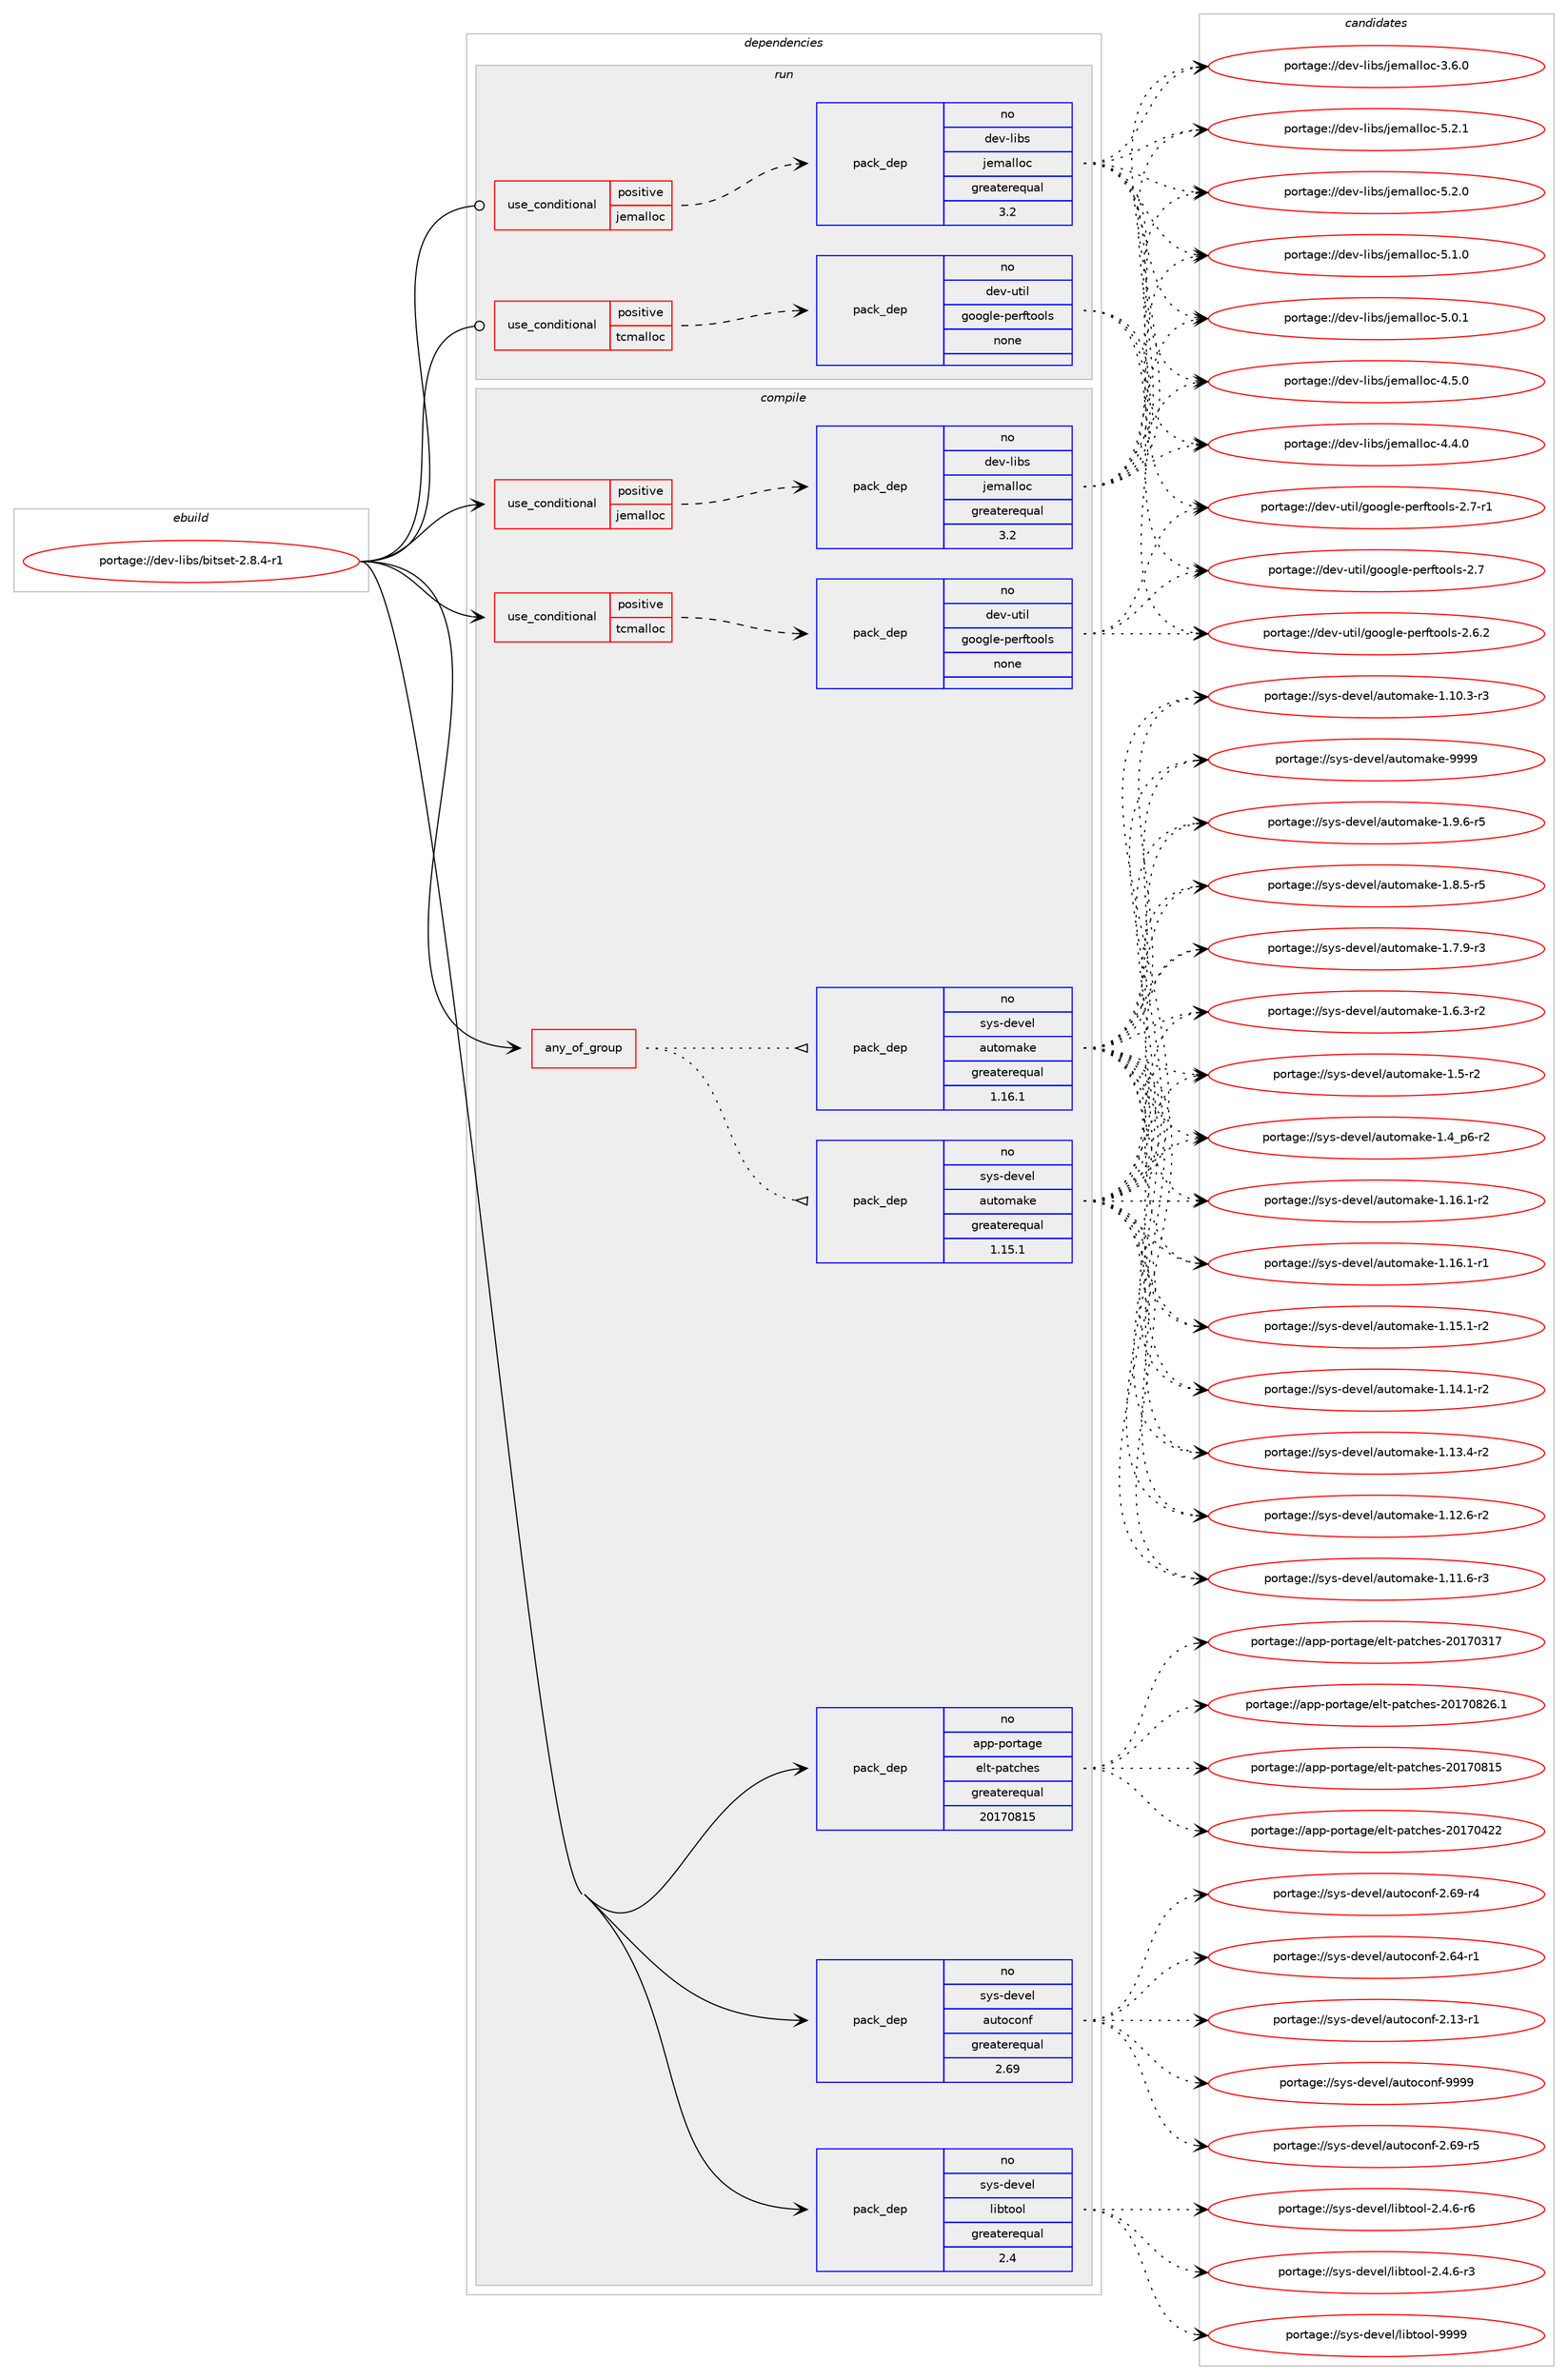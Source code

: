 digraph prolog {

# *************
# Graph options
# *************

newrank=true;
concentrate=true;
compound=true;
graph [rankdir=LR,fontname=Helvetica,fontsize=10,ranksep=1.5];#, ranksep=2.5, nodesep=0.2];
edge  [arrowhead=vee];
node  [fontname=Helvetica,fontsize=10];

# **********
# The ebuild
# **********

subgraph cluster_leftcol {
color=gray;
label=<<i>ebuild</i>>;
id [label="portage://dev-libs/bitset-2.8.4-r1", color=red, width=4, href="../dev-libs/bitset-2.8.4-r1.svg"];
}

# ****************
# The dependencies
# ****************

subgraph cluster_midcol {
color=gray;
label=<<i>dependencies</i>>;
subgraph cluster_compile {
fillcolor="#eeeeee";
style=filled;
label=<<i>compile</i>>;
subgraph any5139 {
dependency516234 [label=<<TABLE BORDER="0" CELLBORDER="1" CELLSPACING="0" CELLPADDING="4"><TR><TD CELLPADDING="10">any_of_group</TD></TR></TABLE>>, shape=none, color=red];subgraph pack384599 {
dependency516235 [label=<<TABLE BORDER="0" CELLBORDER="1" CELLSPACING="0" CELLPADDING="4" WIDTH="220"><TR><TD ROWSPAN="6" CELLPADDING="30">pack_dep</TD></TR><TR><TD WIDTH="110">no</TD></TR><TR><TD>sys-devel</TD></TR><TR><TD>automake</TD></TR><TR><TD>greaterequal</TD></TR><TR><TD>1.16.1</TD></TR></TABLE>>, shape=none, color=blue];
}
dependency516234:e -> dependency516235:w [weight=20,style="dotted",arrowhead="oinv"];
subgraph pack384600 {
dependency516236 [label=<<TABLE BORDER="0" CELLBORDER="1" CELLSPACING="0" CELLPADDING="4" WIDTH="220"><TR><TD ROWSPAN="6" CELLPADDING="30">pack_dep</TD></TR><TR><TD WIDTH="110">no</TD></TR><TR><TD>sys-devel</TD></TR><TR><TD>automake</TD></TR><TR><TD>greaterequal</TD></TR><TR><TD>1.15.1</TD></TR></TABLE>>, shape=none, color=blue];
}
dependency516234:e -> dependency516236:w [weight=20,style="dotted",arrowhead="oinv"];
}
id:e -> dependency516234:w [weight=20,style="solid",arrowhead="vee"];
subgraph cond126259 {
dependency516237 [label=<<TABLE BORDER="0" CELLBORDER="1" CELLSPACING="0" CELLPADDING="4"><TR><TD ROWSPAN="3" CELLPADDING="10">use_conditional</TD></TR><TR><TD>positive</TD></TR><TR><TD>jemalloc</TD></TR></TABLE>>, shape=none, color=red];
subgraph pack384601 {
dependency516238 [label=<<TABLE BORDER="0" CELLBORDER="1" CELLSPACING="0" CELLPADDING="4" WIDTH="220"><TR><TD ROWSPAN="6" CELLPADDING="30">pack_dep</TD></TR><TR><TD WIDTH="110">no</TD></TR><TR><TD>dev-libs</TD></TR><TR><TD>jemalloc</TD></TR><TR><TD>greaterequal</TD></TR><TR><TD>3.2</TD></TR></TABLE>>, shape=none, color=blue];
}
dependency516237:e -> dependency516238:w [weight=20,style="dashed",arrowhead="vee"];
}
id:e -> dependency516237:w [weight=20,style="solid",arrowhead="vee"];
subgraph cond126260 {
dependency516239 [label=<<TABLE BORDER="0" CELLBORDER="1" CELLSPACING="0" CELLPADDING="4"><TR><TD ROWSPAN="3" CELLPADDING="10">use_conditional</TD></TR><TR><TD>positive</TD></TR><TR><TD>tcmalloc</TD></TR></TABLE>>, shape=none, color=red];
subgraph pack384602 {
dependency516240 [label=<<TABLE BORDER="0" CELLBORDER="1" CELLSPACING="0" CELLPADDING="4" WIDTH="220"><TR><TD ROWSPAN="6" CELLPADDING="30">pack_dep</TD></TR><TR><TD WIDTH="110">no</TD></TR><TR><TD>dev-util</TD></TR><TR><TD>google-perftools</TD></TR><TR><TD>none</TD></TR><TR><TD></TD></TR></TABLE>>, shape=none, color=blue];
}
dependency516239:e -> dependency516240:w [weight=20,style="dashed",arrowhead="vee"];
}
id:e -> dependency516239:w [weight=20,style="solid",arrowhead="vee"];
subgraph pack384603 {
dependency516241 [label=<<TABLE BORDER="0" CELLBORDER="1" CELLSPACING="0" CELLPADDING="4" WIDTH="220"><TR><TD ROWSPAN="6" CELLPADDING="30">pack_dep</TD></TR><TR><TD WIDTH="110">no</TD></TR><TR><TD>app-portage</TD></TR><TR><TD>elt-patches</TD></TR><TR><TD>greaterequal</TD></TR><TR><TD>20170815</TD></TR></TABLE>>, shape=none, color=blue];
}
id:e -> dependency516241:w [weight=20,style="solid",arrowhead="vee"];
subgraph pack384604 {
dependency516242 [label=<<TABLE BORDER="0" CELLBORDER="1" CELLSPACING="0" CELLPADDING="4" WIDTH="220"><TR><TD ROWSPAN="6" CELLPADDING="30">pack_dep</TD></TR><TR><TD WIDTH="110">no</TD></TR><TR><TD>sys-devel</TD></TR><TR><TD>autoconf</TD></TR><TR><TD>greaterequal</TD></TR><TR><TD>2.69</TD></TR></TABLE>>, shape=none, color=blue];
}
id:e -> dependency516242:w [weight=20,style="solid",arrowhead="vee"];
subgraph pack384605 {
dependency516243 [label=<<TABLE BORDER="0" CELLBORDER="1" CELLSPACING="0" CELLPADDING="4" WIDTH="220"><TR><TD ROWSPAN="6" CELLPADDING="30">pack_dep</TD></TR><TR><TD WIDTH="110">no</TD></TR><TR><TD>sys-devel</TD></TR><TR><TD>libtool</TD></TR><TR><TD>greaterequal</TD></TR><TR><TD>2.4</TD></TR></TABLE>>, shape=none, color=blue];
}
id:e -> dependency516243:w [weight=20,style="solid",arrowhead="vee"];
}
subgraph cluster_compileandrun {
fillcolor="#eeeeee";
style=filled;
label=<<i>compile and run</i>>;
}
subgraph cluster_run {
fillcolor="#eeeeee";
style=filled;
label=<<i>run</i>>;
subgraph cond126261 {
dependency516244 [label=<<TABLE BORDER="0" CELLBORDER="1" CELLSPACING="0" CELLPADDING="4"><TR><TD ROWSPAN="3" CELLPADDING="10">use_conditional</TD></TR><TR><TD>positive</TD></TR><TR><TD>jemalloc</TD></TR></TABLE>>, shape=none, color=red];
subgraph pack384606 {
dependency516245 [label=<<TABLE BORDER="0" CELLBORDER="1" CELLSPACING="0" CELLPADDING="4" WIDTH="220"><TR><TD ROWSPAN="6" CELLPADDING="30">pack_dep</TD></TR><TR><TD WIDTH="110">no</TD></TR><TR><TD>dev-libs</TD></TR><TR><TD>jemalloc</TD></TR><TR><TD>greaterequal</TD></TR><TR><TD>3.2</TD></TR></TABLE>>, shape=none, color=blue];
}
dependency516244:e -> dependency516245:w [weight=20,style="dashed",arrowhead="vee"];
}
id:e -> dependency516244:w [weight=20,style="solid",arrowhead="odot"];
subgraph cond126262 {
dependency516246 [label=<<TABLE BORDER="0" CELLBORDER="1" CELLSPACING="0" CELLPADDING="4"><TR><TD ROWSPAN="3" CELLPADDING="10">use_conditional</TD></TR><TR><TD>positive</TD></TR><TR><TD>tcmalloc</TD></TR></TABLE>>, shape=none, color=red];
subgraph pack384607 {
dependency516247 [label=<<TABLE BORDER="0" CELLBORDER="1" CELLSPACING="0" CELLPADDING="4" WIDTH="220"><TR><TD ROWSPAN="6" CELLPADDING="30">pack_dep</TD></TR><TR><TD WIDTH="110">no</TD></TR><TR><TD>dev-util</TD></TR><TR><TD>google-perftools</TD></TR><TR><TD>none</TD></TR><TR><TD></TD></TR></TABLE>>, shape=none, color=blue];
}
dependency516246:e -> dependency516247:w [weight=20,style="dashed",arrowhead="vee"];
}
id:e -> dependency516246:w [weight=20,style="solid",arrowhead="odot"];
}
}

# **************
# The candidates
# **************

subgraph cluster_choices {
rank=same;
color=gray;
label=<<i>candidates</i>>;

subgraph choice384599 {
color=black;
nodesep=1;
choice115121115451001011181011084797117116111109971071014557575757 [label="portage://sys-devel/automake-9999", color=red, width=4,href="../sys-devel/automake-9999.svg"];
choice115121115451001011181011084797117116111109971071014549465746544511453 [label="portage://sys-devel/automake-1.9.6-r5", color=red, width=4,href="../sys-devel/automake-1.9.6-r5.svg"];
choice115121115451001011181011084797117116111109971071014549465646534511453 [label="portage://sys-devel/automake-1.8.5-r5", color=red, width=4,href="../sys-devel/automake-1.8.5-r5.svg"];
choice115121115451001011181011084797117116111109971071014549465546574511451 [label="portage://sys-devel/automake-1.7.9-r3", color=red, width=4,href="../sys-devel/automake-1.7.9-r3.svg"];
choice115121115451001011181011084797117116111109971071014549465446514511450 [label="portage://sys-devel/automake-1.6.3-r2", color=red, width=4,href="../sys-devel/automake-1.6.3-r2.svg"];
choice11512111545100101118101108479711711611110997107101454946534511450 [label="portage://sys-devel/automake-1.5-r2", color=red, width=4,href="../sys-devel/automake-1.5-r2.svg"];
choice115121115451001011181011084797117116111109971071014549465295112544511450 [label="portage://sys-devel/automake-1.4_p6-r2", color=red, width=4,href="../sys-devel/automake-1.4_p6-r2.svg"];
choice11512111545100101118101108479711711611110997107101454946495446494511450 [label="portage://sys-devel/automake-1.16.1-r2", color=red, width=4,href="../sys-devel/automake-1.16.1-r2.svg"];
choice11512111545100101118101108479711711611110997107101454946495446494511449 [label="portage://sys-devel/automake-1.16.1-r1", color=red, width=4,href="../sys-devel/automake-1.16.1-r1.svg"];
choice11512111545100101118101108479711711611110997107101454946495346494511450 [label="portage://sys-devel/automake-1.15.1-r2", color=red, width=4,href="../sys-devel/automake-1.15.1-r2.svg"];
choice11512111545100101118101108479711711611110997107101454946495246494511450 [label="portage://sys-devel/automake-1.14.1-r2", color=red, width=4,href="../sys-devel/automake-1.14.1-r2.svg"];
choice11512111545100101118101108479711711611110997107101454946495146524511450 [label="portage://sys-devel/automake-1.13.4-r2", color=red, width=4,href="../sys-devel/automake-1.13.4-r2.svg"];
choice11512111545100101118101108479711711611110997107101454946495046544511450 [label="portage://sys-devel/automake-1.12.6-r2", color=red, width=4,href="../sys-devel/automake-1.12.6-r2.svg"];
choice11512111545100101118101108479711711611110997107101454946494946544511451 [label="portage://sys-devel/automake-1.11.6-r3", color=red, width=4,href="../sys-devel/automake-1.11.6-r3.svg"];
choice11512111545100101118101108479711711611110997107101454946494846514511451 [label="portage://sys-devel/automake-1.10.3-r3", color=red, width=4,href="../sys-devel/automake-1.10.3-r3.svg"];
dependency516235:e -> choice115121115451001011181011084797117116111109971071014557575757:w [style=dotted,weight="100"];
dependency516235:e -> choice115121115451001011181011084797117116111109971071014549465746544511453:w [style=dotted,weight="100"];
dependency516235:e -> choice115121115451001011181011084797117116111109971071014549465646534511453:w [style=dotted,weight="100"];
dependency516235:e -> choice115121115451001011181011084797117116111109971071014549465546574511451:w [style=dotted,weight="100"];
dependency516235:e -> choice115121115451001011181011084797117116111109971071014549465446514511450:w [style=dotted,weight="100"];
dependency516235:e -> choice11512111545100101118101108479711711611110997107101454946534511450:w [style=dotted,weight="100"];
dependency516235:e -> choice115121115451001011181011084797117116111109971071014549465295112544511450:w [style=dotted,weight="100"];
dependency516235:e -> choice11512111545100101118101108479711711611110997107101454946495446494511450:w [style=dotted,weight="100"];
dependency516235:e -> choice11512111545100101118101108479711711611110997107101454946495446494511449:w [style=dotted,weight="100"];
dependency516235:e -> choice11512111545100101118101108479711711611110997107101454946495346494511450:w [style=dotted,weight="100"];
dependency516235:e -> choice11512111545100101118101108479711711611110997107101454946495246494511450:w [style=dotted,weight="100"];
dependency516235:e -> choice11512111545100101118101108479711711611110997107101454946495146524511450:w [style=dotted,weight="100"];
dependency516235:e -> choice11512111545100101118101108479711711611110997107101454946495046544511450:w [style=dotted,weight="100"];
dependency516235:e -> choice11512111545100101118101108479711711611110997107101454946494946544511451:w [style=dotted,weight="100"];
dependency516235:e -> choice11512111545100101118101108479711711611110997107101454946494846514511451:w [style=dotted,weight="100"];
}
subgraph choice384600 {
color=black;
nodesep=1;
choice115121115451001011181011084797117116111109971071014557575757 [label="portage://sys-devel/automake-9999", color=red, width=4,href="../sys-devel/automake-9999.svg"];
choice115121115451001011181011084797117116111109971071014549465746544511453 [label="portage://sys-devel/automake-1.9.6-r5", color=red, width=4,href="../sys-devel/automake-1.9.6-r5.svg"];
choice115121115451001011181011084797117116111109971071014549465646534511453 [label="portage://sys-devel/automake-1.8.5-r5", color=red, width=4,href="../sys-devel/automake-1.8.5-r5.svg"];
choice115121115451001011181011084797117116111109971071014549465546574511451 [label="portage://sys-devel/automake-1.7.9-r3", color=red, width=4,href="../sys-devel/automake-1.7.9-r3.svg"];
choice115121115451001011181011084797117116111109971071014549465446514511450 [label="portage://sys-devel/automake-1.6.3-r2", color=red, width=4,href="../sys-devel/automake-1.6.3-r2.svg"];
choice11512111545100101118101108479711711611110997107101454946534511450 [label="portage://sys-devel/automake-1.5-r2", color=red, width=4,href="../sys-devel/automake-1.5-r2.svg"];
choice115121115451001011181011084797117116111109971071014549465295112544511450 [label="portage://sys-devel/automake-1.4_p6-r2", color=red, width=4,href="../sys-devel/automake-1.4_p6-r2.svg"];
choice11512111545100101118101108479711711611110997107101454946495446494511450 [label="portage://sys-devel/automake-1.16.1-r2", color=red, width=4,href="../sys-devel/automake-1.16.1-r2.svg"];
choice11512111545100101118101108479711711611110997107101454946495446494511449 [label="portage://sys-devel/automake-1.16.1-r1", color=red, width=4,href="../sys-devel/automake-1.16.1-r1.svg"];
choice11512111545100101118101108479711711611110997107101454946495346494511450 [label="portage://sys-devel/automake-1.15.1-r2", color=red, width=4,href="../sys-devel/automake-1.15.1-r2.svg"];
choice11512111545100101118101108479711711611110997107101454946495246494511450 [label="portage://sys-devel/automake-1.14.1-r2", color=red, width=4,href="../sys-devel/automake-1.14.1-r2.svg"];
choice11512111545100101118101108479711711611110997107101454946495146524511450 [label="portage://sys-devel/automake-1.13.4-r2", color=red, width=4,href="../sys-devel/automake-1.13.4-r2.svg"];
choice11512111545100101118101108479711711611110997107101454946495046544511450 [label="portage://sys-devel/automake-1.12.6-r2", color=red, width=4,href="../sys-devel/automake-1.12.6-r2.svg"];
choice11512111545100101118101108479711711611110997107101454946494946544511451 [label="portage://sys-devel/automake-1.11.6-r3", color=red, width=4,href="../sys-devel/automake-1.11.6-r3.svg"];
choice11512111545100101118101108479711711611110997107101454946494846514511451 [label="portage://sys-devel/automake-1.10.3-r3", color=red, width=4,href="../sys-devel/automake-1.10.3-r3.svg"];
dependency516236:e -> choice115121115451001011181011084797117116111109971071014557575757:w [style=dotted,weight="100"];
dependency516236:e -> choice115121115451001011181011084797117116111109971071014549465746544511453:w [style=dotted,weight="100"];
dependency516236:e -> choice115121115451001011181011084797117116111109971071014549465646534511453:w [style=dotted,weight="100"];
dependency516236:e -> choice115121115451001011181011084797117116111109971071014549465546574511451:w [style=dotted,weight="100"];
dependency516236:e -> choice115121115451001011181011084797117116111109971071014549465446514511450:w [style=dotted,weight="100"];
dependency516236:e -> choice11512111545100101118101108479711711611110997107101454946534511450:w [style=dotted,weight="100"];
dependency516236:e -> choice115121115451001011181011084797117116111109971071014549465295112544511450:w [style=dotted,weight="100"];
dependency516236:e -> choice11512111545100101118101108479711711611110997107101454946495446494511450:w [style=dotted,weight="100"];
dependency516236:e -> choice11512111545100101118101108479711711611110997107101454946495446494511449:w [style=dotted,weight="100"];
dependency516236:e -> choice11512111545100101118101108479711711611110997107101454946495346494511450:w [style=dotted,weight="100"];
dependency516236:e -> choice11512111545100101118101108479711711611110997107101454946495246494511450:w [style=dotted,weight="100"];
dependency516236:e -> choice11512111545100101118101108479711711611110997107101454946495146524511450:w [style=dotted,weight="100"];
dependency516236:e -> choice11512111545100101118101108479711711611110997107101454946495046544511450:w [style=dotted,weight="100"];
dependency516236:e -> choice11512111545100101118101108479711711611110997107101454946494946544511451:w [style=dotted,weight="100"];
dependency516236:e -> choice11512111545100101118101108479711711611110997107101454946494846514511451:w [style=dotted,weight="100"];
}
subgraph choice384601 {
color=black;
nodesep=1;
choice1001011184510810598115471061011099710810811199455346504649 [label="portage://dev-libs/jemalloc-5.2.1", color=red, width=4,href="../dev-libs/jemalloc-5.2.1.svg"];
choice1001011184510810598115471061011099710810811199455346504648 [label="portage://dev-libs/jemalloc-5.2.0", color=red, width=4,href="../dev-libs/jemalloc-5.2.0.svg"];
choice1001011184510810598115471061011099710810811199455346494648 [label="portage://dev-libs/jemalloc-5.1.0", color=red, width=4,href="../dev-libs/jemalloc-5.1.0.svg"];
choice1001011184510810598115471061011099710810811199455346484649 [label="portage://dev-libs/jemalloc-5.0.1", color=red, width=4,href="../dev-libs/jemalloc-5.0.1.svg"];
choice1001011184510810598115471061011099710810811199455246534648 [label="portage://dev-libs/jemalloc-4.5.0", color=red, width=4,href="../dev-libs/jemalloc-4.5.0.svg"];
choice1001011184510810598115471061011099710810811199455246524648 [label="portage://dev-libs/jemalloc-4.4.0", color=red, width=4,href="../dev-libs/jemalloc-4.4.0.svg"];
choice1001011184510810598115471061011099710810811199455146544648 [label="portage://dev-libs/jemalloc-3.6.0", color=red, width=4,href="../dev-libs/jemalloc-3.6.0.svg"];
dependency516238:e -> choice1001011184510810598115471061011099710810811199455346504649:w [style=dotted,weight="100"];
dependency516238:e -> choice1001011184510810598115471061011099710810811199455346504648:w [style=dotted,weight="100"];
dependency516238:e -> choice1001011184510810598115471061011099710810811199455346494648:w [style=dotted,weight="100"];
dependency516238:e -> choice1001011184510810598115471061011099710810811199455346484649:w [style=dotted,weight="100"];
dependency516238:e -> choice1001011184510810598115471061011099710810811199455246534648:w [style=dotted,weight="100"];
dependency516238:e -> choice1001011184510810598115471061011099710810811199455246524648:w [style=dotted,weight="100"];
dependency516238:e -> choice1001011184510810598115471061011099710810811199455146544648:w [style=dotted,weight="100"];
}
subgraph choice384602 {
color=black;
nodesep=1;
choice100101118451171161051084710311111110310810145112101114102116111111108115455046554511449 [label="portage://dev-util/google-perftools-2.7-r1", color=red, width=4,href="../dev-util/google-perftools-2.7-r1.svg"];
choice10010111845117116105108471031111111031081014511210111410211611111110811545504655 [label="portage://dev-util/google-perftools-2.7", color=red, width=4,href="../dev-util/google-perftools-2.7.svg"];
choice100101118451171161051084710311111110310810145112101114102116111111108115455046544650 [label="portage://dev-util/google-perftools-2.6.2", color=red, width=4,href="../dev-util/google-perftools-2.6.2.svg"];
dependency516240:e -> choice100101118451171161051084710311111110310810145112101114102116111111108115455046554511449:w [style=dotted,weight="100"];
dependency516240:e -> choice10010111845117116105108471031111111031081014511210111410211611111110811545504655:w [style=dotted,weight="100"];
dependency516240:e -> choice100101118451171161051084710311111110310810145112101114102116111111108115455046544650:w [style=dotted,weight="100"];
}
subgraph choice384603 {
color=black;
nodesep=1;
choice971121124511211111411697103101471011081164511297116991041011154550484955485650544649 [label="portage://app-portage/elt-patches-20170826.1", color=red, width=4,href="../app-portage/elt-patches-20170826.1.svg"];
choice97112112451121111141169710310147101108116451129711699104101115455048495548564953 [label="portage://app-portage/elt-patches-20170815", color=red, width=4,href="../app-portage/elt-patches-20170815.svg"];
choice97112112451121111141169710310147101108116451129711699104101115455048495548525050 [label="portage://app-portage/elt-patches-20170422", color=red, width=4,href="../app-portage/elt-patches-20170422.svg"];
choice97112112451121111141169710310147101108116451129711699104101115455048495548514955 [label="portage://app-portage/elt-patches-20170317", color=red, width=4,href="../app-portage/elt-patches-20170317.svg"];
dependency516241:e -> choice971121124511211111411697103101471011081164511297116991041011154550484955485650544649:w [style=dotted,weight="100"];
dependency516241:e -> choice97112112451121111141169710310147101108116451129711699104101115455048495548564953:w [style=dotted,weight="100"];
dependency516241:e -> choice97112112451121111141169710310147101108116451129711699104101115455048495548525050:w [style=dotted,weight="100"];
dependency516241:e -> choice97112112451121111141169710310147101108116451129711699104101115455048495548514955:w [style=dotted,weight="100"];
}
subgraph choice384604 {
color=black;
nodesep=1;
choice115121115451001011181011084797117116111991111101024557575757 [label="portage://sys-devel/autoconf-9999", color=red, width=4,href="../sys-devel/autoconf-9999.svg"];
choice1151211154510010111810110847971171161119911111010245504654574511453 [label="portage://sys-devel/autoconf-2.69-r5", color=red, width=4,href="../sys-devel/autoconf-2.69-r5.svg"];
choice1151211154510010111810110847971171161119911111010245504654574511452 [label="portage://sys-devel/autoconf-2.69-r4", color=red, width=4,href="../sys-devel/autoconf-2.69-r4.svg"];
choice1151211154510010111810110847971171161119911111010245504654524511449 [label="portage://sys-devel/autoconf-2.64-r1", color=red, width=4,href="../sys-devel/autoconf-2.64-r1.svg"];
choice1151211154510010111810110847971171161119911111010245504649514511449 [label="portage://sys-devel/autoconf-2.13-r1", color=red, width=4,href="../sys-devel/autoconf-2.13-r1.svg"];
dependency516242:e -> choice115121115451001011181011084797117116111991111101024557575757:w [style=dotted,weight="100"];
dependency516242:e -> choice1151211154510010111810110847971171161119911111010245504654574511453:w [style=dotted,weight="100"];
dependency516242:e -> choice1151211154510010111810110847971171161119911111010245504654574511452:w [style=dotted,weight="100"];
dependency516242:e -> choice1151211154510010111810110847971171161119911111010245504654524511449:w [style=dotted,weight="100"];
dependency516242:e -> choice1151211154510010111810110847971171161119911111010245504649514511449:w [style=dotted,weight="100"];
}
subgraph choice384605 {
color=black;
nodesep=1;
choice1151211154510010111810110847108105981161111111084557575757 [label="portage://sys-devel/libtool-9999", color=red, width=4,href="../sys-devel/libtool-9999.svg"];
choice1151211154510010111810110847108105981161111111084550465246544511454 [label="portage://sys-devel/libtool-2.4.6-r6", color=red, width=4,href="../sys-devel/libtool-2.4.6-r6.svg"];
choice1151211154510010111810110847108105981161111111084550465246544511451 [label="portage://sys-devel/libtool-2.4.6-r3", color=red, width=4,href="../sys-devel/libtool-2.4.6-r3.svg"];
dependency516243:e -> choice1151211154510010111810110847108105981161111111084557575757:w [style=dotted,weight="100"];
dependency516243:e -> choice1151211154510010111810110847108105981161111111084550465246544511454:w [style=dotted,weight="100"];
dependency516243:e -> choice1151211154510010111810110847108105981161111111084550465246544511451:w [style=dotted,weight="100"];
}
subgraph choice384606 {
color=black;
nodesep=1;
choice1001011184510810598115471061011099710810811199455346504649 [label="portage://dev-libs/jemalloc-5.2.1", color=red, width=4,href="../dev-libs/jemalloc-5.2.1.svg"];
choice1001011184510810598115471061011099710810811199455346504648 [label="portage://dev-libs/jemalloc-5.2.0", color=red, width=4,href="../dev-libs/jemalloc-5.2.0.svg"];
choice1001011184510810598115471061011099710810811199455346494648 [label="portage://dev-libs/jemalloc-5.1.0", color=red, width=4,href="../dev-libs/jemalloc-5.1.0.svg"];
choice1001011184510810598115471061011099710810811199455346484649 [label="portage://dev-libs/jemalloc-5.0.1", color=red, width=4,href="../dev-libs/jemalloc-5.0.1.svg"];
choice1001011184510810598115471061011099710810811199455246534648 [label="portage://dev-libs/jemalloc-4.5.0", color=red, width=4,href="../dev-libs/jemalloc-4.5.0.svg"];
choice1001011184510810598115471061011099710810811199455246524648 [label="portage://dev-libs/jemalloc-4.4.0", color=red, width=4,href="../dev-libs/jemalloc-4.4.0.svg"];
choice1001011184510810598115471061011099710810811199455146544648 [label="portage://dev-libs/jemalloc-3.6.0", color=red, width=4,href="../dev-libs/jemalloc-3.6.0.svg"];
dependency516245:e -> choice1001011184510810598115471061011099710810811199455346504649:w [style=dotted,weight="100"];
dependency516245:e -> choice1001011184510810598115471061011099710810811199455346504648:w [style=dotted,weight="100"];
dependency516245:e -> choice1001011184510810598115471061011099710810811199455346494648:w [style=dotted,weight="100"];
dependency516245:e -> choice1001011184510810598115471061011099710810811199455346484649:w [style=dotted,weight="100"];
dependency516245:e -> choice1001011184510810598115471061011099710810811199455246534648:w [style=dotted,weight="100"];
dependency516245:e -> choice1001011184510810598115471061011099710810811199455246524648:w [style=dotted,weight="100"];
dependency516245:e -> choice1001011184510810598115471061011099710810811199455146544648:w [style=dotted,weight="100"];
}
subgraph choice384607 {
color=black;
nodesep=1;
choice100101118451171161051084710311111110310810145112101114102116111111108115455046554511449 [label="portage://dev-util/google-perftools-2.7-r1", color=red, width=4,href="../dev-util/google-perftools-2.7-r1.svg"];
choice10010111845117116105108471031111111031081014511210111410211611111110811545504655 [label="portage://dev-util/google-perftools-2.7", color=red, width=4,href="../dev-util/google-perftools-2.7.svg"];
choice100101118451171161051084710311111110310810145112101114102116111111108115455046544650 [label="portage://dev-util/google-perftools-2.6.2", color=red, width=4,href="../dev-util/google-perftools-2.6.2.svg"];
dependency516247:e -> choice100101118451171161051084710311111110310810145112101114102116111111108115455046554511449:w [style=dotted,weight="100"];
dependency516247:e -> choice10010111845117116105108471031111111031081014511210111410211611111110811545504655:w [style=dotted,weight="100"];
dependency516247:e -> choice100101118451171161051084710311111110310810145112101114102116111111108115455046544650:w [style=dotted,weight="100"];
}
}

}
